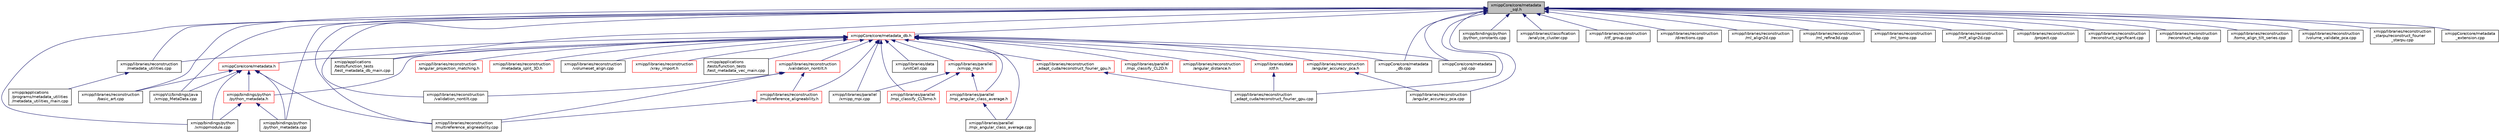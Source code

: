 digraph "xmippCore/core/metadata_sql.h"
{
  edge [fontname="Helvetica",fontsize="10",labelfontname="Helvetica",labelfontsize="10"];
  node [fontname="Helvetica",fontsize="10",shape=record];
  Node19 [label="xmippCore/core/metadata\l_sql.h",height=0.2,width=0.4,color="black", fillcolor="grey75", style="filled", fontcolor="black"];
  Node19 -> Node20 [dir="back",color="midnightblue",fontsize="10",style="solid",fontname="Helvetica"];
  Node20 [label="xmipp/applications\l/tests/function_tests\l/test_metadata_db_main.cpp",height=0.2,width=0.4,color="black", fillcolor="white", style="filled",URL="$test__metadata__db__main_8cpp.html"];
  Node19 -> Node21 [dir="back",color="midnightblue",fontsize="10",style="solid",fontname="Helvetica"];
  Node21 [label="xmipp/bindings/python\l/python_constants.cpp",height=0.2,width=0.4,color="black", fillcolor="white", style="filled",URL="$python__constants_8cpp.html"];
  Node19 -> Node22 [dir="back",color="midnightblue",fontsize="10",style="solid",fontname="Helvetica"];
  Node22 [label="xmipp/bindings/python\l/python_metadata.cpp",height=0.2,width=0.4,color="black", fillcolor="white", style="filled",URL="$python__metadata_8cpp.html"];
  Node19 -> Node23 [dir="back",color="midnightblue",fontsize="10",style="solid",fontname="Helvetica"];
  Node23 [label="xmipp/bindings/python\l/xmippmodule.cpp",height=0.2,width=0.4,color="black", fillcolor="white", style="filled",URL="$xmippmodule_8cpp.html"];
  Node19 -> Node24 [dir="back",color="midnightblue",fontsize="10",style="solid",fontname="Helvetica"];
  Node24 [label="xmipp/libraries/classification\l/analyze_cluster.cpp",height=0.2,width=0.4,color="black", fillcolor="white", style="filled",URL="$analyze__cluster_8cpp.html"];
  Node19 -> Node25 [dir="back",color="midnightblue",fontsize="10",style="solid",fontname="Helvetica"];
  Node25 [label="xmipp/libraries/reconstruction\l/angular_accuracy_pca.cpp",height=0.2,width=0.4,color="black", fillcolor="white", style="filled",URL="$angular__accuracy__pca_8cpp.html"];
  Node19 -> Node26 [dir="back",color="midnightblue",fontsize="10",style="solid",fontname="Helvetica"];
  Node26 [label="xmipp/libraries/reconstruction\l/basic_art.cpp",height=0.2,width=0.4,color="black", fillcolor="white", style="filled",URL="$basic__art_8cpp.html"];
  Node19 -> Node27 [dir="back",color="midnightblue",fontsize="10",style="solid",fontname="Helvetica"];
  Node27 [label="xmipp/libraries/reconstruction\l/ctf_group.cpp",height=0.2,width=0.4,color="black", fillcolor="white", style="filled",URL="$ctf__group_8cpp.html"];
  Node19 -> Node28 [dir="back",color="midnightblue",fontsize="10",style="solid",fontname="Helvetica"];
  Node28 [label="xmipp/libraries/reconstruction\l/directions.cpp",height=0.2,width=0.4,color="black", fillcolor="white", style="filled",URL="$directions_8cpp.html"];
  Node19 -> Node29 [dir="back",color="midnightblue",fontsize="10",style="solid",fontname="Helvetica"];
  Node29 [label="xmipp/libraries/reconstruction\l/metadata_utilities.cpp",height=0.2,width=0.4,color="black", fillcolor="white", style="filled",URL="$metadata__utilities_8cpp.html"];
  Node29 -> Node30 [dir="back",color="midnightblue",fontsize="10",style="solid",fontname="Helvetica"];
  Node30 [label="xmipp/applications\l/programs/metadata_utilities\l/metadata_utilities_main.cpp",height=0.2,width=0.4,color="black", fillcolor="white", style="filled",URL="$metadata__utilities__main_8cpp.html"];
  Node19 -> Node31 [dir="back",color="midnightblue",fontsize="10",style="solid",fontname="Helvetica"];
  Node31 [label="xmipp/libraries/reconstruction\l/ml_align2d.cpp",height=0.2,width=0.4,color="black", fillcolor="white", style="filled",URL="$ml__align2d_8cpp.html"];
  Node19 -> Node32 [dir="back",color="midnightblue",fontsize="10",style="solid",fontname="Helvetica"];
  Node32 [label="xmipp/libraries/reconstruction\l/ml_refine3d.cpp",height=0.2,width=0.4,color="black", fillcolor="white", style="filled",URL="$ml__refine3d_8cpp.html"];
  Node19 -> Node33 [dir="back",color="midnightblue",fontsize="10",style="solid",fontname="Helvetica"];
  Node33 [label="xmipp/libraries/reconstruction\l/ml_tomo.cpp",height=0.2,width=0.4,color="black", fillcolor="white", style="filled",URL="$ml__tomo_8cpp.html"];
  Node19 -> Node34 [dir="back",color="midnightblue",fontsize="10",style="solid",fontname="Helvetica"];
  Node34 [label="xmipp/libraries/reconstruction\l/mlf_align2d.cpp",height=0.2,width=0.4,color="black", fillcolor="white", style="filled",URL="$mlf__align2d_8cpp.html"];
  Node19 -> Node35 [dir="back",color="midnightblue",fontsize="10",style="solid",fontname="Helvetica"];
  Node35 [label="xmipp/libraries/reconstruction\l/multireference_aligneability.cpp",height=0.2,width=0.4,color="black", fillcolor="white", style="filled",URL="$multireference__aligneability_8cpp.html"];
  Node19 -> Node36 [dir="back",color="midnightblue",fontsize="10",style="solid",fontname="Helvetica"];
  Node36 [label="xmipp/libraries/reconstruction\l/project.cpp",height=0.2,width=0.4,color="black", fillcolor="white", style="filled",URL="$project_8cpp.html"];
  Node19 -> Node37 [dir="back",color="midnightblue",fontsize="10",style="solid",fontname="Helvetica"];
  Node37 [label="xmipp/libraries/reconstruction\l/reconstruct_significant.cpp",height=0.2,width=0.4,color="black", fillcolor="white", style="filled",URL="$reconstruct__significant_8cpp.html"];
  Node19 -> Node38 [dir="back",color="midnightblue",fontsize="10",style="solid",fontname="Helvetica"];
  Node38 [label="xmipp/libraries/reconstruction\l/reconstruct_wbp.cpp",height=0.2,width=0.4,color="black", fillcolor="white", style="filled",URL="$reconstruct__wbp_8cpp.html"];
  Node19 -> Node39 [dir="back",color="midnightblue",fontsize="10",style="solid",fontname="Helvetica"];
  Node39 [label="xmipp/libraries/reconstruction\l/tomo_align_tilt_series.cpp",height=0.2,width=0.4,color="black", fillcolor="white", style="filled",URL="$tomo__align__tilt__series_8cpp.html"];
  Node19 -> Node40 [dir="back",color="midnightblue",fontsize="10",style="solid",fontname="Helvetica"];
  Node40 [label="xmipp/libraries/reconstruction\l/validation_nontilt.cpp",height=0.2,width=0.4,color="black", fillcolor="white", style="filled",URL="$validation__nontilt_8cpp.html"];
  Node19 -> Node41 [dir="back",color="midnightblue",fontsize="10",style="solid",fontname="Helvetica"];
  Node41 [label="xmipp/libraries/reconstruction\l/volume_validate_pca.cpp",height=0.2,width=0.4,color="black", fillcolor="white", style="filled",URL="$volume__validate__pca_8cpp.html"];
  Node19 -> Node42 [dir="back",color="midnightblue",fontsize="10",style="solid",fontname="Helvetica"];
  Node42 [label="xmipp/libraries/reconstruction\l_adapt_cuda/reconstruct_fourier_gpu.cpp",height=0.2,width=0.4,color="black", fillcolor="white", style="filled",URL="$reconstruct__fourier__gpu_8cpp.html"];
  Node19 -> Node43 [dir="back",color="midnightblue",fontsize="10",style="solid",fontname="Helvetica"];
  Node43 [label="xmipp/libraries/reconstruction\l_starpu/reconstruct_fourier\l_starpu.cpp",height=0.2,width=0.4,color="black", fillcolor="white", style="filled",URL="$reconstruct__fourier__starpu_8cpp.html"];
  Node19 -> Node44 [dir="back",color="midnightblue",fontsize="10",style="solid",fontname="Helvetica"];
  Node44 [label="xmippCore/core/metadata_db.h",height=0.2,width=0.4,color="red", fillcolor="white", style="filled",URL="$metadata__db_8h.html"];
  Node44 -> Node20 [dir="back",color="midnightblue",fontsize="10",style="solid",fontname="Helvetica"];
  Node44 -> Node45 [dir="back",color="midnightblue",fontsize="10",style="solid",fontname="Helvetica"];
  Node45 [label="xmipp/applications\l/tests/function_tests\l/test_metadata_vec_main.cpp",height=0.2,width=0.4,color="black", fillcolor="white", style="filled",URL="$test__metadata__vec__main_8cpp.html"];
  Node44 -> Node46 [dir="back",color="midnightblue",fontsize="10",style="solid",fontname="Helvetica"];
  Node46 [label="xmipp/bindings/python\l/python_metadata.h",height=0.2,width=0.4,color="red", fillcolor="white", style="filled",URL="$python__metadata_8h.html"];
  Node46 -> Node22 [dir="back",color="midnightblue",fontsize="10",style="solid",fontname="Helvetica"];
  Node46 -> Node23 [dir="back",color="midnightblue",fontsize="10",style="solid",fontname="Helvetica"];
  Node44 -> Node51 [dir="back",color="midnightblue",fontsize="10",style="solid",fontname="Helvetica"];
  Node51 [label="xmipp/libraries/data\l/ctf.h",height=0.2,width=0.4,color="red", fillcolor="white", style="filled",URL="$ctf_8h.html"];
  Node51 -> Node42 [dir="back",color="midnightblue",fontsize="10",style="solid",fontname="Helvetica"];
  Node44 -> Node219 [dir="back",color="midnightblue",fontsize="10",style="solid",fontname="Helvetica"];
  Node219 [label="xmipp/libraries/data\l/unitCell.cpp",height=0.2,width=0.4,color="black", fillcolor="white", style="filled",URL="$unitCell_8cpp.html"];
  Node44 -> Node220 [dir="back",color="midnightblue",fontsize="10",style="solid",fontname="Helvetica"];
  Node220 [label="xmipp/libraries/parallel\l/mpi_angular_class_average.h",height=0.2,width=0.4,color="red", fillcolor="white", style="filled",URL="$mpi__angular__class__average_8h.html"];
  Node220 -> Node222 [dir="back",color="midnightblue",fontsize="10",style="solid",fontname="Helvetica"];
  Node222 [label="xmipp/libraries/parallel\l/mpi_angular_class_average.cpp",height=0.2,width=0.4,color="black", fillcolor="white", style="filled",URL="$mpi__angular__class__average_8cpp.html"];
  Node44 -> Node222 [dir="back",color="midnightblue",fontsize="10",style="solid",fontname="Helvetica"];
  Node44 -> Node223 [dir="back",color="midnightblue",fontsize="10",style="solid",fontname="Helvetica"];
  Node223 [label="xmipp/libraries/parallel\l/mpi_classify_CL2D.h",height=0.2,width=0.4,color="red", fillcolor="white", style="filled",URL="$mpi__classify__CL2D_8h.html"];
  Node44 -> Node226 [dir="back",color="midnightblue",fontsize="10",style="solid",fontname="Helvetica"];
  Node226 [label="xmipp/libraries/parallel\l/xmipp_mpi.h",height=0.2,width=0.4,color="red", fillcolor="white", style="filled",URL="$xmipp__mpi_8h.html"];
  Node226 -> Node220 [dir="back",color="midnightblue",fontsize="10",style="solid",fontname="Helvetica"];
  Node226 -> Node250 [dir="back",color="midnightblue",fontsize="10",style="solid",fontname="Helvetica"];
  Node250 [label="xmipp/libraries/parallel\l/mpi_classify_CLTomo.h",height=0.2,width=0.4,color="red", fillcolor="white", style="filled",URL="$mpi__classify__CLTomo_8h.html"];
  Node226 -> Node292 [dir="back",color="midnightblue",fontsize="10",style="solid",fontname="Helvetica"];
  Node292 [label="xmipp/libraries/parallel\l/xmipp_mpi.cpp",height=0.2,width=0.4,color="black", fillcolor="white", style="filled",URL="$xmipp__mpi_8cpp.html"];
  Node44 -> Node250 [dir="back",color="midnightblue",fontsize="10",style="solid",fontname="Helvetica"];
  Node44 -> Node292 [dir="back",color="midnightblue",fontsize="10",style="solid",fontname="Helvetica"];
  Node44 -> Node296 [dir="back",color="midnightblue",fontsize="10",style="solid",fontname="Helvetica"];
  Node296 [label="xmipp/libraries/reconstruction\l/angular_accuracy_pca.h",height=0.2,width=0.4,color="red", fillcolor="white", style="filled",URL="$angular__accuracy__pca_8h.html"];
  Node296 -> Node25 [dir="back",color="midnightblue",fontsize="10",style="solid",fontname="Helvetica"];
  Node44 -> Node298 [dir="back",color="midnightblue",fontsize="10",style="solid",fontname="Helvetica"];
  Node298 [label="xmipp/libraries/reconstruction\l/angular_distance.h",height=0.2,width=0.4,color="red", fillcolor="white", style="filled",URL="$angular__distance_8h.html"];
  Node44 -> Node304 [dir="back",color="midnightblue",fontsize="10",style="solid",fontname="Helvetica"];
  Node304 [label="xmipp/libraries/reconstruction\l/angular_projection_matching.h",height=0.2,width=0.4,color="red", fillcolor="white", style="filled",URL="$angular__projection__matching_8h.html"];
  Node44 -> Node306 [dir="back",color="midnightblue",fontsize="10",style="solid",fontname="Helvetica"];
  Node306 [label="xmipp/libraries/reconstruction\l/metadata_split_3D.h",height=0.2,width=0.4,color="red", fillcolor="white", style="filled",URL="$metadata__split__3D_8h.html"];
  Node44 -> Node29 [dir="back",color="midnightblue",fontsize="10",style="solid",fontname="Helvetica"];
  Node44 -> Node309 [dir="back",color="midnightblue",fontsize="10",style="solid",fontname="Helvetica"];
  Node309 [label="xmipp/libraries/reconstruction\l/validation_nontilt.h",height=0.2,width=0.4,color="red", fillcolor="white", style="filled",URL="$validation__nontilt_8h.html"];
  Node309 -> Node311 [dir="back",color="midnightblue",fontsize="10",style="solid",fontname="Helvetica"];
  Node311 [label="xmipp/libraries/reconstruction\l/multireference_aligneability.h",height=0.2,width=0.4,color="red", fillcolor="white", style="filled",URL="$multireference__aligneability_8h.html"];
  Node311 -> Node35 [dir="back",color="midnightblue",fontsize="10",style="solid",fontname="Helvetica"];
  Node309 -> Node35 [dir="back",color="midnightblue",fontsize="10",style="solid",fontname="Helvetica"];
  Node309 -> Node40 [dir="back",color="midnightblue",fontsize="10",style="solid",fontname="Helvetica"];
  Node44 -> Node311 [dir="back",color="midnightblue",fontsize="10",style="solid",fontname="Helvetica"];
  Node44 -> Node313 [dir="back",color="midnightblue",fontsize="10",style="solid",fontname="Helvetica"];
  Node313 [label="xmipp/libraries/reconstruction\l/volumeset_align.cpp",height=0.2,width=0.4,color="black", fillcolor="white", style="filled",URL="$volumeset__align_8cpp.html"];
  Node44 -> Node314 [dir="back",color="midnightblue",fontsize="10",style="solid",fontname="Helvetica"];
  Node314 [label="xmipp/libraries/reconstruction\l/xray_import.h",height=0.2,width=0.4,color="red", fillcolor="white", style="filled",URL="$xray__import_8h.html"];
  Node44 -> Node317 [dir="back",color="midnightblue",fontsize="10",style="solid",fontname="Helvetica"];
  Node317 [label="xmipp/libraries/reconstruction\l_adapt_cuda/reconstruct_fourier_gpu.h",height=0.2,width=0.4,color="red", fillcolor="white", style="filled",URL="$reconstruct__fourier__gpu_8h.html"];
  Node317 -> Node42 [dir="back",color="midnightblue",fontsize="10",style="solid",fontname="Helvetica"];
  Node44 -> Node319 [dir="back",color="midnightblue",fontsize="10",style="solid",fontname="Helvetica"];
  Node319 [label="xmippCore/core/metadata.h",height=0.2,width=0.4,color="red", fillcolor="white", style="filled",URL="$metadata_8h.html"];
  Node319 -> Node46 [dir="back",color="midnightblue",fontsize="10",style="solid",fontname="Helvetica"];
  Node319 -> Node22 [dir="back",color="midnightblue",fontsize="10",style="solid",fontname="Helvetica"];
  Node319 -> Node23 [dir="back",color="midnightblue",fontsize="10",style="solid",fontname="Helvetica"];
  Node319 -> Node26 [dir="back",color="midnightblue",fontsize="10",style="solid",fontname="Helvetica"];
  Node319 -> Node35 [dir="back",color="midnightblue",fontsize="10",style="solid",fontname="Helvetica"];
  Node319 -> Node214 [dir="back",color="midnightblue",fontsize="10",style="solid",fontname="Helvetica"];
  Node214 [label="xmippViz/bindings/java\l/xmipp_MetaData.cpp",height=0.2,width=0.4,color="black", fillcolor="white", style="filled",URL="$bindings_2java_2xmipp__MetaData_8cpp.html"];
  Node44 -> Node659 [dir="back",color="midnightblue",fontsize="10",style="solid",fontname="Helvetica"];
  Node659 [label="xmippCore/core/metadata\l_db.cpp",height=0.2,width=0.4,color="black", fillcolor="white", style="filled",URL="$metadata__db_8cpp.html"];
  Node44 -> Node712 [dir="back",color="midnightblue",fontsize="10",style="solid",fontname="Helvetica"];
  Node712 [label="xmippCore/core/metadata\l_sql.cpp",height=0.2,width=0.4,color="black", fillcolor="white", style="filled",URL="$metadata__sql_8cpp.html"];
  Node19 -> Node659 [dir="back",color="midnightblue",fontsize="10",style="solid",fontname="Helvetica"];
  Node19 -> Node651 [dir="back",color="midnightblue",fontsize="10",style="solid",fontname="Helvetica"];
  Node651 [label="xmippCore/core/metadata\l_extension.cpp",height=0.2,width=0.4,color="black", fillcolor="white", style="filled",URL="$metadata__extension_8cpp.html"];
  Node19 -> Node712 [dir="back",color="midnightblue",fontsize="10",style="solid",fontname="Helvetica"];
  Node19 -> Node214 [dir="back",color="midnightblue",fontsize="10",style="solid",fontname="Helvetica"];
}
